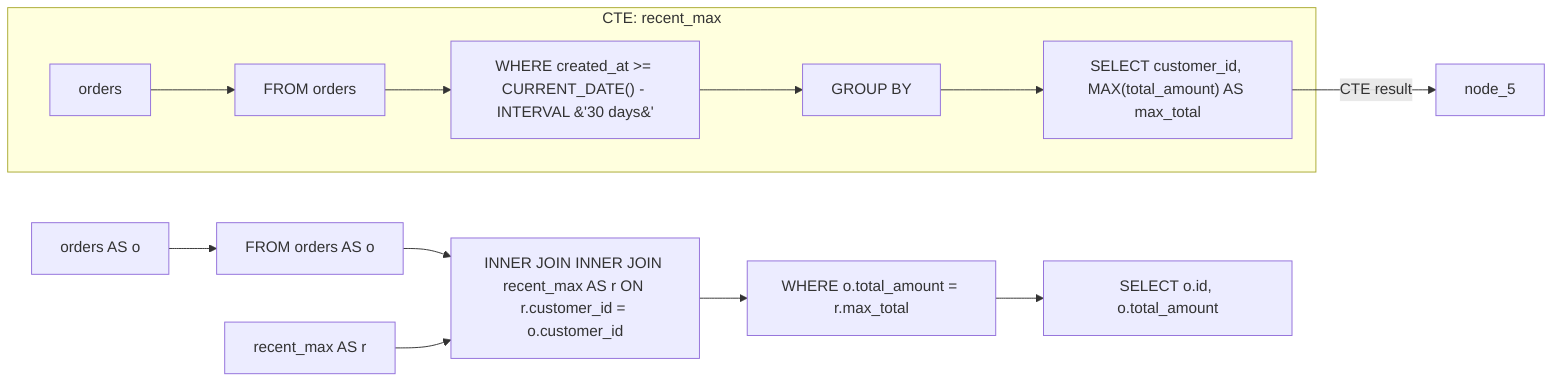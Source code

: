 flowchart LR
    subgraph cte_recent_max [CTE: recent_max]
        direction TB
        node_4["SELECT customer_id, MAX(total_amount) AS max_total"]
        node_3[GROUP BY]
        node_2["WHERE created_at &gt;= CURRENT_DATE() - INTERVAL &#39;30 days&#39;"]
        node_1[FROM orders]
        node_0[orders]
        node_0 --> node_1
        node_1 --> node_2
        node_2 --> node_3
        node_3 --> node_4
    end

    node_6[orders AS o]
    node_7[FROM orders AS o]
    node_8[recent_max AS r]
    node_9["INNER JOIN INNER JOIN recent_max AS r ON r.customer_id = o.customer_id"]
    node_10["WHERE o.total_amount = r.max_total"]
    node_11["SELECT o.id, o.total_amount"]
    node_4 -->|CTE result| node_5
    node_6 --> node_7
    node_7 --> node_9
    node_8 --> node_9
    node_9 --> node_10
    node_10 --> node_11